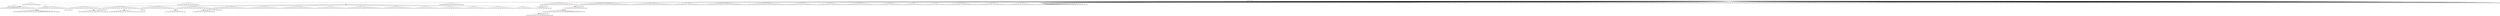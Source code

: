 digraph g {
	"58" -> "59";
	"59" [label="1"];
	"56" -> "57";
	"57" [color=indianred1, style=filled, label="43"];
	"55" -> "56";
	"56" [label="19"];
	"45" -> "46";
	"46" [color=indianred1, style=filled, label="12"];
	"44" -> "45";
	"45" [label="37"];
	"37" -> "38";
	"38" [label="10"];
	"32" -> "33";
	"33" [color=indianred1, style=filled, label="36"];
	"31" -> "32";
	"32" [label="3"];
	"28" -> "29";
	"29" [color=indianred1, style=filled, label="49"];
	"28" -> "30";
	"30" [label="6"];
	"27" -> "28";
	"28" [label="33"];
	"25" -> "26";
	"26" [color=indianred1, style=filled, label="30"];
	"24" -> "25";
	"25" [label="29"];
	"19" -> "20";
	"20" [color=indianred1, style=filled, label="14"];
	"18" -> "19";
	"19" [label="45"];
	"17" -> "18";
	"18" [label="14"];
	"17" -> "21";
	"21" [label="31"];
	"17" -> "22";
	"22" [label="27"];
	"17" -> "23";
	"23" [label="50"];
	"17" -> "24";
	"24" [label="30"];
	"17" -> "27";
	"27" [label="49"];
	"17" -> "31";
	"31" [label="36"];
	"17" -> "34";
	"34" [label="2"];
	"17" -> "35";
	"35" [label="20"];
	"17" -> "36";
	"36" [label="13"];
	"17" -> "37";
	"37" [label="42"];
	"17" -> "39";
	"39" [label="7"];
	"17" -> "40";
	"40" [label="35"];
	"17" -> "41";
	"41" [label="48"];
	"17" -> "42";
	"42" [label="26"];
	"17" -> "43";
	"43" [label="18"];
	"17" -> "44";
	"44" [label="12"];
	"16" -> "17";
	"17" [color=indianred1, style=filled, label="15"];
	"10" -> "11";
	"11" [label="4"];
	"8" -> "9";
	"9" [color=indianred1, style=filled, label="8"];
	"7" -> "8";
	"8" [label="40"];
	"6" -> "7";
	"7" [color=indianred1, style=filled, label="11"];
	"5" -> "6";
	"6" [label="8"];
	"4" -> "5";
	"5" [color=indianred1, style=filled, label="44"];
	"3" -> "4";
	"4" [label="11"];
	"0" -> "1";
	"1" [label="28"];
	"0" -> "2";
	"2" [label="5"];
	"0" -> "3";
	"3" [label="44"];
	"0" -> "10";
	"10" [label="16"];
	"0" -> "12";
	"12" [label="39"];
	"0" -> "13";
	"13" [label="25"];
	"0" -> "14";
	"14" [label="34"];
	"0" -> "15";
	"15" [label="32"];
	"0" -> "16";
	"16" [label="15"];
	"0" -> "47";
	"47" [label="23"];
	"0" -> "48";
	"48" [label="46"];
	"0" -> "49";
	"49" [label="24"];
	"0" -> "50";
	"50" [label="17"];
	"0" -> "51";
	"51" [label="9"];
	"0" -> "52";
	"52" [label="21"];
	"0" -> "53";
	"53" [label="47"];
	"0" -> "54";
	"54" [label="38"];
	"0" -> "55";
	"55" [label="43"];
	"0" -> "58";
	"58" [label="22"];
	"0" -> "60";
	"60" [label="41"];
	"0" [label="germline"];
	"0" -> "cell1";
	"cell1" [shape=box];
	"32" -> "cell2";
	"cell2" [shape=box];
	"37" -> "cell3";
	"cell3" [shape=box];
	"2" -> "cell4";
	"cell4" [shape=box];
	"49" -> "cell5";
	"cell5" [shape=box];
	"0" -> "cell6";
	"cell6" [shape=box];
	"4" -> "cell7";
	"cell7" [shape=box];
	"0" -> "cell8";
	"cell8" [shape=box];
	"51" -> "cell9";
	"cell9" [shape=box];
	"13" -> "cell10";
	"cell10" [shape=box];
	"0" -> "cell11";
	"cell11" [shape=box];
	"54" -> "cell12";
	"cell12" [shape=box];
	"35" -> "cell13";
	"cell13" [shape=box];
	"0" -> "cell14";
	"cell14" [shape=box];
	"0" -> "cell15";
	"cell15" [shape=box];
	"0" -> "cell16";
	"cell16" [shape=box];
	"22" -> "cell17";
	"cell17" [shape=box];
	"0" -> "cell18";
	"cell18" [shape=box];
	"0" -> "cell19";
	"cell19" [shape=box];
	"23" -> "cell20";
	"cell20" [shape=box];
	"0" -> "cell21";
	"cell21" [shape=box];
	"0" -> "cell22";
	"cell22" [shape=box];
	"16" -> "cell23";
	"cell23" [shape=box];
	"51" -> "cell24";
	"cell24" [shape=box];
	"44" -> "cell25";
	"cell25" [shape=box];
	"0" -> "cell26";
	"cell26" [shape=box];
	"0" -> "cell27";
	"cell27" [shape=box];
	"54" -> "cell28";
	"cell28" [shape=box];
	"15" -> "cell29";
	"cell29" [shape=box];
	"0" -> "cell30";
	"cell30" [shape=box];
	"36" -> "cell31";
	"cell31" [shape=box];
	"47" -> "cell32";
	"cell32" [shape=box];
	"37" -> "cell33";
	"cell33" [shape=box];
	"0" -> "cell34";
	"cell34" [shape=box];
	"13" -> "cell35";
	"cell35" [shape=box];
	"0" -> "cell36";
	"cell36" [shape=box];
	"0" -> "cell37";
	"cell37" [shape=box];
	"0" -> "cell38";
	"cell38" [shape=box];
	"0" -> "cell39";
	"cell39" [shape=box];
	"59" -> "cell40";
	"cell40" [shape=box];
	"43" -> "cell41";
	"cell41" [shape=box];
	"0" -> "cell42";
	"cell42" [shape=box];
	"0" -> "cell43";
	"cell43" [shape=box];
	"37" -> "cell44";
	"cell44" [shape=box];
	"0" -> "cell45";
	"cell45" [shape=box];
	"0" -> "cell46";
	"cell46" [shape=box];
	"57" -> "cell47";
	"cell47" [shape=box];
	"27" -> "cell48";
	"cell48" [shape=box];
	"49" -> "cell49";
	"cell49" [shape=box];
	"0" -> "cell50";
	"cell50" [shape=box];
	"0" -> "cell51";
	"cell51" [shape=box];
	"3" -> "cell52";
	"cell52" [shape=box];
	"0" -> "cell53";
	"cell53" [shape=box];
	"0" -> "cell54";
	"cell54" [shape=box];
	"0" -> "cell55";
	"cell55" [shape=box];
	"0" -> "cell56";
	"cell56" [shape=box];
	"22" -> "cell57";
	"cell57" [shape=box];
	"0" -> "cell58";
	"cell58" [shape=box];
	"44" -> "cell59";
	"cell59" [shape=box];
	"27" -> "cell60";
	"cell60" [shape=box];
	"32" -> "cell61";
	"cell61" [shape=box];
	"0" -> "cell62";
	"cell62" [shape=box];
	"0" -> "cell63";
	"cell63" [shape=box];
	"40" -> "cell64";
	"cell64" [shape=box];
	"24" -> "cell65";
	"cell65" [shape=box];
	"0" -> "cell66";
	"cell66" [shape=box];
	"0" -> "cell67";
	"cell67" [shape=box];
	"40" -> "cell68";
	"cell68" [shape=box];
	"0" -> "cell69";
	"cell69" [shape=box];
	"53" -> "cell70";
	"cell70" [shape=box];
	"55" -> "cell71";
	"cell71" [shape=box];
	"40" -> "cell72";
	"cell72" [shape=box];
	"13" -> "cell73";
	"cell73" [shape=box];
	"53" -> "cell74";
	"cell74" [shape=box];
	"9" -> "cell75";
	"cell75" [shape=box];
	"0" -> "cell76";
	"cell76" [shape=box];
	"0" -> "cell77";
	"cell77" [shape=box];
	"20" -> "cell78";
	"cell78" [shape=box];
	"0" -> "cell79";
	"cell79" [shape=box];
	"5" -> "cell80";
	"cell80" [shape=box];
	"0" -> "cell81";
	"cell81" [shape=box];
	"15" -> "cell82";
	"cell82" [shape=box];
	"0" -> "cell83";
	"cell83" [shape=box];
	"22" -> "cell84";
	"cell84" [shape=box];
	"0" -> "cell85";
	"cell85" [shape=box];
	"0" -> "cell86";
	"cell86" [shape=box];
	"48" -> "cell87";
	"cell87" [shape=box];
	"49" -> "cell88";
	"cell88" [shape=box];
	"35" -> "cell89";
	"cell89" [shape=box];
	"0" -> "cell90";
	"cell90" [shape=box];
	"0" -> "cell91";
	"cell91" [shape=box];
	"0" -> "cell92";
	"cell92" [shape=box];
	"0" -> "cell93";
	"cell93" [shape=box];
	"0" -> "cell94";
	"cell94" [shape=box];
	"14" -> "cell95";
	"cell95" [shape=box];
	"0" -> "cell96";
	"cell96" [shape=box];
	"0" -> "cell97";
	"cell97" [shape=box];
	"10" -> "cell98";
	"cell98" [shape=box];
	"49" -> "cell99";
	"cell99" [shape=box];
	"0" -> "cell100";
	"cell100" [shape=box];
	"13" -> "cell101";
	"cell101" [shape=box];
	"0" -> "cell102";
	"cell102" [shape=box];
	"5" -> "cell103";
	"cell103" [shape=box];
	"0" -> "cell104";
	"cell104" [shape=box];
	"24" -> "cell105";
	"cell105" [shape=box];
	"22" -> "cell106";
	"cell106" [shape=box];
	"41" -> "cell107";
	"cell107" [shape=box];
	"14" -> "cell108";
	"cell108" [shape=box];
	"0" -> "cell109";
	"cell109" [shape=box];
	"0" -> "cell110";
	"cell110" [shape=box];
	"0" -> "cell111";
	"cell111" [shape=box];
	"0" -> "cell112";
	"cell112" [shape=box];
	"0" -> "cell113";
	"cell113" [shape=box];
	"29" -> "cell114";
	"cell114" [shape=box];
	"27" -> "cell115";
	"cell115" [shape=box];
	"15" -> "cell116";
	"cell116" [shape=box];
	"38" -> "cell117";
	"cell117" [shape=box];
	"27" -> "cell118";
	"cell118" [shape=box];
	"9" -> "cell119";
	"cell119" [shape=box];
	"0" -> "cell120";
	"cell120" [shape=box];
	"48" -> "cell121";
	"cell121" [shape=box];
	"0" -> "cell122";
	"cell122" [shape=box];
	"57" -> "cell123";
	"cell123" [shape=box];
	"0" -> "cell124";
	"cell124" [shape=box];
	"0" -> "cell125";
	"cell125" [shape=box];
	"0" -> "cell126";
	"cell126" [shape=box];
	"0" -> "cell127";
	"cell127" [shape=box];
	"42" -> "cell128";
	"cell128" [shape=box];
	"0" -> "cell129";
	"cell129" [shape=box];
	"23" -> "cell130";
	"cell130" [shape=box];
	"35" -> "cell131";
	"cell131" [shape=box];
	"0" -> "cell132";
	"cell132" [shape=box];
	"0" -> "cell133";
	"cell133" [shape=box];
	"0" -> "cell134";
	"cell134" [shape=box];
	"0" -> "cell135";
	"cell135" [shape=box];
	"12" -> "cell136";
	"cell136" [shape=box];
	"12" -> "cell137";
	"cell137" [shape=box];
	"0" -> "cell138";
	"cell138" [shape=box];
	"47" -> "cell139";
	"cell139" [shape=box];
	"0" -> "cell140";
	"cell140" [shape=box];
	"34" -> "cell141";
	"cell141" [shape=box];
	"0" -> "cell142";
	"cell142" [shape=box];
	"39" -> "cell143";
	"cell143" [shape=box];
	"55" -> "cell144";
	"cell144" [shape=box];
	"24" -> "cell145";
	"cell145" [shape=box];
	"3" -> "cell146";
	"cell146" [shape=box];
	"0" -> "cell147";
	"cell147" [shape=box];
	"51" -> "cell148";
	"cell148" [shape=box];
	"1" -> "cell149";
	"cell149" [shape=box];
	"0" -> "cell150";
	"cell150" [shape=box];
	"54" -> "cell151";
	"cell151" [shape=box];
	"50" -> "cell152";
	"cell152" [shape=box];
	"44" -> "cell153";
	"cell153" [shape=box];
	"54" -> "cell154";
	"cell154" [shape=box];
	"0" -> "cell155";
	"cell155" [shape=box];
	"0" -> "cell156";
	"cell156" [shape=box];
	"0" -> "cell157";
	"cell157" [shape=box];
	"10" -> "cell158";
	"cell158" [shape=box];
	"0" -> "cell159";
	"cell159" [shape=box];
	"0" -> "cell160";
	"cell160" [shape=box];
	"0" -> "cell161";
	"cell161" [shape=box];
	"0" -> "cell162";
	"cell162" [shape=box];
	"44" -> "cell163";
	"cell163" [shape=box];
	"0" -> "cell164";
	"cell164" [shape=box];
	"21" -> "cell165";
	"cell165" [shape=box];
	"0" -> "cell166";
	"cell166" [shape=box];
	"53" -> "cell167";
	"cell167" [shape=box];
	"16" -> "cell168";
	"cell168" [shape=box];
	"0" -> "cell169";
	"cell169" [shape=box];
	"0" -> "cell170";
	"cell170" [shape=box];
	"0" -> "cell171";
	"cell171" [shape=box];
	"9" -> "cell172";
	"cell172" [shape=box];
	"31" -> "cell173";
	"cell173" [shape=box];
	"12" -> "cell174";
	"cell174" [shape=box];
	"0" -> "cell175";
	"cell175" [shape=box];
	"0" -> "cell176";
	"cell176" [shape=box];
	"23" -> "cell177";
	"cell177" [shape=box];
	"0" -> "cell178";
	"cell178" [shape=box];
	"46" -> "cell179";
	"cell179" [shape=box];
	"19" -> "cell180";
	"cell180" [shape=box];
	"0" -> "cell181";
	"cell181" [shape=box];
	"0" -> "cell182";
	"cell182" [shape=box];
	"1" -> "cell183";
	"cell183" [shape=box];
	"48" -> "cell184";
	"cell184" [shape=box];
	"0" -> "cell185";
	"cell185" [shape=box];
	"2" -> "cell186";
	"cell186" [shape=box];
	"0" -> "cell187";
	"cell187" [shape=box];
	"47" -> "cell188";
	"cell188" [shape=box];
	"34" -> "cell189";
	"cell189" [shape=box];
	"0" -> "cell190";
	"cell190" [shape=box];
	"0" -> "cell191";
	"cell191" [shape=box];
	"0" -> "cell192";
	"cell192" [shape=box];
	"0" -> "cell193";
	"cell193" [shape=box];
	"0" -> "cell194";
	"cell194" [shape=box];
	"0" -> "cell195";
	"cell195" [shape=box];
	"0" -> "cell196";
	"cell196" [shape=box];
	"0" -> "cell197";
	"cell197" [shape=box];
	"52" -> "cell198";
	"cell198" [shape=box];
	"51" -> "cell199";
	"cell199" [shape=box];
	"22" -> "cell200";
	"cell200" [shape=box];
	"18" -> "cell201";
	"cell201" [shape=box];
	"0" -> "cell202";
	"cell202" [shape=box];
	"0" -> "cell203";
	"cell203" [shape=box];
	"0" -> "cell204";
	"cell204" [shape=box];
	"0" -> "cell205";
	"cell205" [shape=box];
	"0" -> "cell206";
	"cell206" [shape=box];
	"27" -> "cell207";
	"cell207" [shape=box];
	"31" -> "cell208";
	"cell208" [shape=box];
	"0" -> "cell209";
	"cell209" [shape=box];
	"0" -> "cell210";
	"cell210" [shape=box];
	"40" -> "cell211";
	"cell211" [shape=box];
	"0" -> "cell212";
	"cell212" [shape=box];
	"39" -> "cell213";
	"cell213" [shape=box];
	"1" -> "cell214";
	"cell214" [shape=box];
	"0" -> "cell215";
	"cell215" [shape=box];
	"51" -> "cell216";
	"cell216" [shape=box];
	"0" -> "cell217";
	"cell217" [shape=box];
	"46" -> "cell218";
	"cell218" [shape=box];
	"24" -> "cell219";
	"cell219" [shape=box];
	"12" -> "cell220";
	"cell220" [shape=box];
	"0" -> "cell221";
	"cell221" [shape=box];
	"40" -> "cell222";
	"cell222" [shape=box];
	"0" -> "cell223";
	"cell223" [shape=box];
	"7" -> "cell224";
	"cell224" [shape=box];
	"0" -> "cell225";
	"cell225" [shape=box];
	"0" -> "cell226";
	"cell226" [shape=box];
	"56" -> "cell227";
	"cell227" [shape=box];
	"1" -> "cell228";
	"cell228" [shape=box];
	"13" -> "cell229";
	"cell229" [shape=box];
	"0" -> "cell230";
	"cell230" [shape=box];
	"51" -> "cell231";
	"cell231" [shape=box];
	"0" -> "cell232";
	"cell232" [shape=box];
	"55" -> "cell233";
	"cell233" [shape=box];
	"0" -> "cell234";
	"cell234" [shape=box];
	"0" -> "cell235";
	"cell235" [shape=box];
	"42" -> "cell236";
	"cell236" [shape=box];
	"5" -> "cell237";
	"cell237" [shape=box];
	"0" -> "cell238";
	"cell238" [shape=box];
	"0" -> "cell239";
	"cell239" [shape=box];
	"0" -> "cell240";
	"cell240" [shape=box];
	"0" -> "cell241";
	"cell241" [shape=box];
	"26" -> "cell242";
	"cell242" [shape=box];
	"20" -> "cell243";
	"cell243" [shape=box];
	"30" -> "cell244";
	"cell244" [shape=box];
	"35" -> "cell245";
	"cell245" [shape=box];
	"21" -> "cell246";
	"cell246" [shape=box];
	"0" -> "cell247";
	"cell247" [shape=box];
	"0" -> "cell248";
	"cell248" [shape=box];
	"60" -> "cell249";
	"cell249" [shape=box];
	"39" -> "cell250";
	"cell250" [shape=box];
	"0" -> "cell251";
	"cell251" [shape=box];
	"43" -> "cell252";
	"cell252" [shape=box];
	"0" -> "cell253";
	"cell253" [shape=box];
	"43" -> "cell254";
	"cell254" [shape=box];
	"0" -> "cell255";
	"cell255" [shape=box];
	"0" -> "cell256";
	"cell256" [shape=box];
	"5" -> "cell257";
	"cell257" [shape=box];
	"31" -> "cell258";
	"cell258" [shape=box];
	"0" -> "cell259";
	"cell259" [shape=box];
	"16" -> "cell260";
	"cell260" [shape=box];
	"0" -> "cell261";
	"cell261" [shape=box];
	"0" -> "cell262";
	"cell262" [shape=box];
	"0" -> "cell263";
	"cell263" [shape=box];
	"0" -> "cell264";
	"cell264" [shape=box];
	"0" -> "cell265";
	"cell265" [shape=box];
	"42" -> "cell266";
	"cell266" [shape=box];
	"9" -> "cell267";
	"cell267" [shape=box];
	"0" -> "cell268";
	"cell268" [shape=box];
	"0" -> "cell269";
	"cell269" [shape=box];
	"14" -> "cell270";
	"cell270" [shape=box];
	"0" -> "cell271";
	"cell271" [shape=box];
	"0" -> "cell272";
	"cell272" [shape=box];
	"0" -> "cell273";
	"cell273" [shape=box];
	"0" -> "cell274";
	"cell274" [shape=box];
	"42" -> "cell275";
	"cell275" [shape=box];
	"0" -> "cell276";
	"cell276" [shape=box];
	"0" -> "cell277";
	"cell277" [shape=box];
	"0" -> "cell278";
	"cell278" [shape=box];
	"0" -> "cell279";
	"cell279" [shape=box];
	"0" -> "cell280";
	"cell280" [shape=box];
	"46" -> "cell281";
	"cell281" [shape=box];
	"0" -> "cell282";
	"cell282" [shape=box];
	"0" -> "cell283";
	"cell283" [shape=box];
	"29" -> "cell284";
	"cell284" [shape=box];
	"0" -> "cell285";
	"cell285" [shape=box];
	"42" -> "cell286";
	"cell286" [shape=box];
	"27" -> "cell287";
	"cell287" [shape=box];
	"18" -> "cell288";
	"cell288" [shape=box];
	"15" -> "cell289";
	"cell289" [shape=box];
	"0" -> "cell290";
	"cell290" [shape=box];
	"0" -> "cell291";
	"cell291" [shape=box];
	"33" -> "cell292";
	"cell292" [shape=box];
	"16" -> "cell293";
	"cell293" [shape=box];
	"0" -> "cell294";
	"cell294" [shape=box];
	"0" -> "cell295";
	"cell295" [shape=box];
	"0" -> "cell296";
	"cell296" [shape=box];
	"24" -> "cell297";
	"cell297" [shape=box];
	"37" -> "cell298";
	"cell298" [shape=box];
	"0" -> "cell299";
	"cell299" [shape=box];
	"0" -> "cell300";
	"cell300" [shape=box];
	"52" -> "cell301";
	"cell301" [shape=box];
	"0" -> "cell302";
	"cell302" [shape=box];
	"0" -> "cell303";
	"cell303" [shape=box];
	"54" -> "cell304";
	"cell304" [shape=box];
	"44" -> "cell305";
	"cell305" [shape=box];
	"15" -> "cell306";
	"cell306" [shape=box];
	"0" -> "cell307";
	"cell307" [shape=box];
	"0" -> "cell308";
	"cell308" [shape=box];
	"22" -> "cell309";
	"cell309" [shape=box];
	"0" -> "cell310";
	"cell310" [shape=box];
	"0" -> "cell311";
	"cell311" [shape=box];
	"57" -> "cell312";
	"cell312" [shape=box];
	"16" -> "cell313";
	"cell313" [shape=box];
	"48" -> "cell314";
	"cell314" [shape=box];
	"2" -> "cell315";
	"cell315" [shape=box];
	"0" -> "cell316";
	"cell316" [shape=box];
	"0" -> "cell317";
	"cell317" [shape=box];
	"19" -> "cell318";
	"cell318" [shape=box];
	"2" -> "cell319";
	"cell319" [shape=box];
	"0" -> "cell320";
	"cell320" [shape=box];
	"12" -> "cell321";
	"cell321" [shape=box];
	"0" -> "cell322";
	"cell322" [shape=box];
	"0" -> "cell323";
	"cell323" [shape=box];
	"0" -> "cell324";
	"cell324" [shape=box];
	"36" -> "cell325";
	"cell325" [shape=box];
	"0" -> "cell326";
	"cell326" [shape=box];
	"9" -> "cell327";
	"cell327" [shape=box];
	"0" -> "cell328";
	"cell328" [shape=box];
	"16" -> "cell329";
	"cell329" [shape=box];
	"29" -> "cell330";
	"cell330" [shape=box];
	"7" -> "cell331";
	"cell331" [shape=box];
	"23" -> "cell332";
	"cell332" [shape=box];
	"0" -> "cell333";
	"cell333" [shape=box];
	"23" -> "cell334";
	"cell334" [shape=box];
	"0" -> "cell335";
	"cell335" [shape=box];
	"36" -> "cell336";
	"cell336" [shape=box];
	"0" -> "cell337";
	"cell337" [shape=box];
	"0" -> "cell338";
	"cell338" [shape=box];
	"0" -> "cell339";
	"cell339" [shape=box];
	"0" -> "cell340";
	"cell340" [shape=box];
	"0" -> "cell341";
	"cell341" [shape=box];
	"0" -> "cell342";
	"cell342" [shape=box];
	"0" -> "cell343";
	"cell343" [shape=box];
	"0" -> "cell344";
	"cell344" [shape=box];
	"0" -> "cell345";
	"cell345" [shape=box];
	"0" -> "cell346";
	"cell346" [shape=box];
	"35" -> "cell347";
	"cell347" [shape=box];
	"0" -> "cell348";
	"cell348" [shape=box];
	"37" -> "cell349";
	"cell349" [shape=box];
	"0" -> "cell350";
	"cell350" [shape=box];
	"41" -> "cell351";
	"cell351" [shape=box];
	"7" -> "cell352";
	"cell352" [shape=box];
	"20" -> "cell353";
	"cell353" [shape=box];
	"0" -> "cell354";
	"cell354" [shape=box];
	"0" -> "cell355";
	"cell355" [shape=box];
	"0" -> "cell356";
	"cell356" [shape=box];
	"13" -> "cell357";
	"cell357" [shape=box];
	"0" -> "cell358";
	"cell358" [shape=box];
	"34" -> "cell359";
	"cell359" [shape=box];
	"0" -> "cell360";
	"cell360" [shape=box];
	"0" -> "cell361";
	"cell361" [shape=box];
	"0" -> "cell362";
	"cell362" [shape=box];
	"0" -> "cell363";
	"cell363" [shape=box];
	"0" -> "cell364";
	"cell364" [shape=box];
	"46" -> "cell365";
	"cell365" [shape=box];
	"52" -> "cell366";
	"cell366" [shape=box];
	"0" -> "cell367";
	"cell367" [shape=box];
	"0" -> "cell368";
	"cell368" [shape=box];
	"0" -> "cell369";
	"cell369" [shape=box];
	"20" -> "cell370";
	"cell370" [shape=box];
	"24" -> "cell371";
	"cell371" [shape=box];
	"46" -> "cell372";
	"cell372" [shape=box];
	"52" -> "cell373";
	"cell373" [shape=box];
	"0" -> "cell374";
	"cell374" [shape=box];
	"19" -> "cell375";
	"cell375" [shape=box];
	"38" -> "cell376";
	"cell376" [shape=box];
	"0" -> "cell377";
	"cell377" [shape=box];
	"0" -> "cell378";
	"cell378" [shape=box];
	"0" -> "cell379";
	"cell379" [shape=box];
	"0" -> "cell380";
	"cell380" [shape=box];
	"0" -> "cell381";
	"cell381" [shape=box];
	"0" -> "cell382";
	"cell382" [shape=box];
	"0" -> "cell383";
	"cell383" [shape=box];
	"0" -> "cell384";
	"cell384" [shape=box];
	"0" -> "cell385";
	"cell385" [shape=box];
	"32" -> "cell386";
	"cell386" [shape=box];
	"0" -> "cell387";
	"cell387" [shape=box];
	"55" -> "cell388";
	"cell388" [shape=box];
	"0" -> "cell389";
	"cell389" [shape=box];
	"52" -> "cell390";
	"cell390" [shape=box];
	"0" -> "cell391";
	"cell391" [shape=box];
	"0" -> "cell392";
	"cell392" [shape=box];
	"0" -> "cell393";
	"cell393" [shape=box];
	"0" -> "cell394";
	"cell394" [shape=box];
	"0" -> "cell395";
	"cell395" [shape=box];
	"0" -> "cell396";
	"cell396" [shape=box];
	"0" -> "cell397";
	"cell397" [shape=box];
	"12" -> "cell398";
	"cell398" [shape=box];
	"0" -> "cell399";
	"cell399" [shape=box];
	"0" -> "cell400";
	"cell400" [shape=box];
	"44" -> "cell401";
	"cell401" [shape=box];
	"36" -> "cell402";
	"cell402" [shape=box];
	"7" -> "cell403";
	"cell403" [shape=box];
	"22" -> "cell404";
	"cell404" [shape=box];
	"0" -> "cell405";
	"cell405" [shape=box];
	"10" -> "cell406";
	"cell406" [shape=box];
	"0" -> "cell407";
	"cell407" [shape=box];
	"0" -> "cell408";
	"cell408" [shape=box];
	"0" -> "cell409";
	"cell409" [shape=box];
	"0" -> "cell410";
	"cell410" [shape=box];
	"20" -> "cell411";
	"cell411" [shape=box];
	"55" -> "cell412";
	"cell412" [shape=box];
	"0" -> "cell413";
	"cell413" [shape=box];
	"54" -> "cell414";
	"cell414" [shape=box];
	"0" -> "cell415";
	"cell415" [shape=box];
	"12" -> "cell416";
	"cell416" [shape=box];
	"0" -> "cell417";
	"cell417" [shape=box];
	"21" -> "cell418";
	"cell418" [shape=box];
	"43" -> "cell419";
	"cell419" [shape=box];
	"0" -> "cell420";
	"cell420" [shape=box];
	"0" -> "cell421";
	"cell421" [shape=box];
	"0" -> "cell422";
	"cell422" [shape=box];
	"11" -> "cell423";
	"cell423" [shape=box];
	"0" -> "cell424";
	"cell424" [shape=box];
	"0" -> "cell425";
	"cell425" [shape=box];
	"0" -> "cell426";
	"cell426" [shape=box];
	"0" -> "cell427";
	"cell427" [shape=box];
	"0" -> "cell428";
	"cell428" [shape=box];
	"0" -> "cell429";
	"cell429" [shape=box];
	"53" -> "cell430";
	"cell430" [shape=box];
	"0" -> "cell431";
	"cell431" [shape=box];
	"0" -> "cell432";
	"cell432" [shape=box];
	"46" -> "cell433";
	"cell433" [shape=box];
	"53" -> "cell434";
	"cell434" [shape=box];
	"0" -> "cell435";
	"cell435" [shape=box];
	"14" -> "cell436";
	"cell436" [shape=box];
	"26" -> "cell437";
	"cell437" [shape=box];
	"3" -> "cell438";
	"cell438" [shape=box];
	"0" -> "cell439";
	"cell439" [shape=box];
	"0" -> "cell440";
	"cell440" [shape=box];
	"1" -> "cell441";
	"cell441" [shape=box];
	"0" -> "cell442";
	"cell442" [shape=box];
	"0" -> "cell443";
	"cell443" [shape=box];
	"5" -> "cell444";
	"cell444" [shape=box];
	"36" -> "cell445";
	"cell445" [shape=box];
	"0" -> "cell446";
	"cell446" [shape=box];
	"31" -> "cell447";
	"cell447" [shape=box];
	"0" -> "cell448";
	"cell448" [shape=box];
	"60" -> "cell449";
	"cell449" [shape=box];
	"27" -> "cell450";
	"cell450" [shape=box];
	"1" -> "cell451";
	"cell451" [shape=box];
	"48" -> "cell452";
	"cell452" [shape=box];
	"47" -> "cell453";
	"cell453" [shape=box];
	"1" -> "cell454";
	"cell454" [shape=box];
	"0" -> "cell455";
	"cell455" [shape=box];
	"58" -> "cell456";
	"cell456" [shape=box];
	"31" -> "cell457";
	"cell457" [shape=box];
	"57" -> "cell458";
	"cell458" [shape=box];
	"0" -> "cell459";
	"cell459" [shape=box];
	"46" -> "cell460";
	"cell460" [shape=box];
	"33" -> "cell461";
	"cell461" [shape=box];
	"0" -> "cell462";
	"cell462" [shape=box];
	"0" -> "cell463";
	"cell463" [shape=box];
	"0" -> "cell464";
	"cell464" [shape=box];
	"0" -> "cell465";
	"cell465" [shape=box];
	"0" -> "cell466";
	"cell466" [shape=box];
	"19" -> "cell467";
	"cell467" [shape=box];
	"27" -> "cell468";
	"cell468" [shape=box];
	"0" -> "cell469";
	"cell469" [shape=box];
	"60" -> "cell470";
	"cell470" [shape=box];
	"0" -> "cell471";
	"cell471" [shape=box];
	"0" -> "cell472";
	"cell472" [shape=box];
	"54" -> "cell473";
	"cell473" [shape=box];
	"0" -> "cell474";
	"cell474" [shape=box];
	"21" -> "cell475";
	"cell475" [shape=box];
	"44" -> "cell476";
	"cell476" [shape=box];
	"0" -> "cell477";
	"cell477" [shape=box];
	"10" -> "cell478";
	"cell478" [shape=box];
	"50" -> "cell479";
	"cell479" [shape=box];
	"10" -> "cell480";
	"cell480" [shape=box];
	"0" -> "cell481";
	"cell481" [shape=box];
	"47" -> "cell482";
	"cell482" [shape=box];
	"0" -> "cell483";
	"cell483" [shape=box];
	"35" -> "cell484";
	"cell484" [shape=box];
	"19" -> "cell485";
	"cell485" [shape=box];
	"0" -> "cell486";
	"cell486" [shape=box];
	"46" -> "cell487";
	"cell487" [shape=box];
	"7" -> "cell488";
	"cell488" [shape=box];
	"0" -> "cell489";
	"cell489" [shape=box];
	"58" -> "cell490";
	"cell490" [shape=box];
	"22" -> "cell491";
	"cell491" [shape=box];
	"51" -> "cell492";
	"cell492" [shape=box];
	"31" -> "cell493";
	"cell493" [shape=box];
	"31" -> "cell494";
	"cell494" [shape=box];
	"54" -> "cell495";
	"cell495" [shape=box];
	"0" -> "cell496";
	"cell496" [shape=box];
	"0" -> "cell497";
	"cell497" [shape=box];
	"38" -> "cell498";
	"cell498" [shape=box];
	"7" -> "cell499";
	"cell499" [shape=box];
	"0" -> "cell500";
	"cell500" [shape=box];
	"0" -> "cell501";
	"cell501" [shape=box];
	"29" -> "cell502";
	"cell502" [shape=box];
	"0" -> "cell503";
	"cell503" [shape=box];
	"54" -> "cell504";
	"cell504" [shape=box];
	"0" -> "cell505";
	"cell505" [shape=box];
	"0" -> "cell506";
	"cell506" [shape=box];
	"51" -> "cell507";
	"cell507" [shape=box];
	"0" -> "cell508";
	"cell508" [shape=box];
	"0" -> "cell509";
	"cell509" [shape=box];
	"41" -> "cell510";
	"cell510" [shape=box];
	"0" -> "cell511";
	"cell511" [shape=box];
	"0" -> "cell512";
	"cell512" [shape=box];
	"0" -> "cell513";
	"cell513" [shape=box];
	"22" -> "cell514";
	"cell514" [shape=box];
	"0" -> "cell515";
	"cell515" [shape=box];
	"5" -> "cell516";
	"cell516" [shape=box];
	"0" -> "cell517";
	"cell517" [shape=box];
	"0" -> "cell518";
	"cell518" [shape=box];
	"0" -> "cell519";
	"cell519" [shape=box];
	"0" -> "cell520";
	"cell520" [shape=box];
	"0" -> "cell521";
	"cell521" [shape=box];
	"48" -> "cell522";
	"cell522" [shape=box];
	"7" -> "cell523";
	"cell523" [shape=box];
	"3" -> "cell524";
	"cell524" [shape=box];
	"34" -> "cell525";
	"cell525" [shape=box];
	"0" -> "cell526";
	"cell526" [shape=box];
	"35" -> "cell527";
	"cell527" [shape=box];
	"0" -> "cell528";
	"cell528" [shape=box];
	"10" -> "cell529";
	"cell529" [shape=box];
	"18" -> "cell530";
	"cell530" [shape=box];
	"0" -> "cell531";
	"cell531" [shape=box];
	"22" -> "cell532";
	"cell532" [shape=box];
	"0" -> "cell533";
	"cell533" [shape=box];
	"58" -> "cell534";
	"cell534" [shape=box];
	"2" -> "cell535";
	"cell535" [shape=box];
	"0" -> "cell536";
	"cell536" [shape=box];
	"40" -> "cell537";
	"cell537" [shape=box];
	"0" -> "cell538";
	"cell538" [shape=box];
	"0" -> "cell539";
	"cell539" [shape=box];
	"0" -> "cell540";
	"cell540" [shape=box];
	"0" -> "cell541";
	"cell541" [shape=box];
	"14" -> "cell542";
	"cell542" [shape=box];
	"0" -> "cell543";
	"cell543" [shape=box];
	"0" -> "cell544";
	"cell544" [shape=box];
	"0" -> "cell545";
	"cell545" [shape=box];
	"37" -> "cell546";
	"cell546" [shape=box];
	"0" -> "cell547";
	"cell547" [shape=box];
	"0" -> "cell548";
	"cell548" [shape=box];
	"0" -> "cell549";
	"cell549" [shape=box];
	"0" -> "cell550";
	"cell550" [shape=box];
	"0" -> "cell551";
	"cell551" [shape=box];
	"0" -> "cell552";
	"cell552" [shape=box];
	"57" -> "cell553";
	"cell553" [shape=box];
	"15" -> "cell554";
	"cell554" [shape=box];
	"12" -> "cell555";
	"cell555" [shape=box];
	"0" -> "cell556";
	"cell556" [shape=box];
	"0" -> "cell557";
	"cell557" [shape=box];
	"0" -> "cell558";
	"cell558" [shape=box];
	"0" -> "cell559";
	"cell559" [shape=box];
	"0" -> "cell560";
	"cell560" [shape=box];
	"0" -> "cell561";
	"cell561" [shape=box];
	"7" -> "cell562";
	"cell562" [shape=box];
	"0" -> "cell563";
	"cell563" [shape=box];
	"5" -> "cell564";
	"cell564" [shape=box];
	"7" -> "cell565";
	"cell565" [shape=box];
	"13" -> "cell566";
	"cell566" [shape=box];
	"26" -> "cell567";
	"cell567" [shape=box];
	"0" -> "cell568";
	"cell568" [shape=box];
	"0" -> "cell569";
	"cell569" [shape=box];
	"0" -> "cell570";
	"cell570" [shape=box];
	"0" -> "cell571";
	"cell571" [shape=box];
	"0" -> "cell572";
	"cell572" [shape=box];
	"8" -> "cell573";
	"cell573" [shape=box];
	"24" -> "cell574";
	"cell574" [shape=box];
	"46" -> "cell575";
	"cell575" [shape=box];
	"0" -> "cell576";
	"cell576" [shape=box];
	"13" -> "cell577";
	"cell577" [shape=box];
	"14" -> "cell578";
	"cell578" [shape=box];
	"15" -> "cell579";
	"cell579" [shape=box];
	"0" -> "cell580";
	"cell580" [shape=box];
	"57" -> "cell581";
	"cell581" [shape=box];
	"19" -> "cell582";
	"cell582" [shape=box];
	"21" -> "cell583";
	"cell583" [shape=box];
	"0" -> "cell584";
	"cell584" [shape=box];
	"7" -> "cell585";
	"cell585" [shape=box];
	"0" -> "cell586";
	"cell586" [shape=box];
	"0" -> "cell587";
	"cell587" [shape=box];
	"0" -> "cell588";
	"cell588" [shape=box];
	"0" -> "cell589";
	"cell589" [shape=box];
	"0" -> "cell590";
	"cell590" [shape=box];
	"39" -> "cell591";
	"cell591" [shape=box];
	"0" -> "cell592";
	"cell592" [shape=box];
	"13" -> "cell593";
	"cell593" [shape=box];
	"57" -> "cell594";
	"cell594" [shape=box];
	"0" -> "cell595";
	"cell595" [shape=box];
	"0" -> "cell596";
	"cell596" [shape=box];
	"7" -> "cell597";
	"cell597" [shape=box];
	"0" -> "cell598";
	"cell598" [shape=box];
	"0" -> "cell599";
	"cell599" [shape=box];
	"0" -> "cell600";
	"cell600" [shape=box];
	"46" -> "cell601";
	"cell601" [shape=box];
	"0" -> "cell602";
	"cell602" [shape=box];
	"46" -> "cell603";
	"cell603" [shape=box];
	"0" -> "cell604";
	"cell604" [shape=box];
	"0" -> "cell605";
	"cell605" [shape=box];
	"0" -> "cell606";
	"cell606" [shape=box];
	"0" -> "cell607";
	"cell607" [shape=box];
	"0" -> "cell608";
	"cell608" [shape=box];
	"60" -> "cell609";
	"cell609" [shape=box];
	"22" -> "cell610";
	"cell610" [shape=box];
	"59" -> "cell611";
	"cell611" [shape=box];
	"22" -> "cell612";
	"cell612" [shape=box];
	"60" -> "cell613";
	"cell613" [shape=box];
	"14" -> "cell614";
	"cell614" [shape=box];
	"16" -> "cell615";
	"cell615" [shape=box];
	"28" -> "cell616";
	"cell616" [shape=box];
	"2" -> "cell617";
	"cell617" [shape=box];
	"0" -> "cell618";
	"cell618" [shape=box];
	"42" -> "cell619";
	"cell619" [shape=box];
	"0" -> "cell620";
	"cell620" [shape=box];
	"26" -> "cell621";
	"cell621" [shape=box];
	"0" -> "cell622";
	"cell622" [shape=box];
	"0" -> "cell623";
	"cell623" [shape=box];
	"34" -> "cell624";
	"cell624" [shape=box];
	"45" -> "cell625";
	"cell625" [shape=box];
	"0" -> "cell626";
	"cell626" [shape=box];
	"0" -> "cell627";
	"cell627" [shape=box];
	"11" -> "cell628";
	"cell628" [shape=box];
	"12" -> "cell629";
	"cell629" [shape=box];
	"0" -> "cell630";
	"cell630" [shape=box];
	"0" -> "cell631";
	"cell631" [shape=box];
	"0" -> "cell632";
	"cell632" [shape=box];
	"0" -> "cell633";
	"cell633" [shape=box];
	"0" -> "cell634";
	"cell634" [shape=box];
	"18" -> "cell635";
	"cell635" [shape=box];
	"3" -> "cell636";
	"cell636" [shape=box];
	"0" -> "cell637";
	"cell637" [shape=box];
	"28" -> "cell638";
	"cell638" [shape=box];
	"7" -> "cell639";
	"cell639" [shape=box];
	"35" -> "cell640";
	"cell640" [shape=box];
	"0" -> "cell641";
	"cell641" [shape=box];
	"34" -> "cell642";
	"cell642" [shape=box];
	"0" -> "cell643";
	"cell643" [shape=box];
	"1" -> "cell644";
	"cell644" [shape=box];
	"0" -> "cell645";
	"cell645" [shape=box];
	"0" -> "cell646";
	"cell646" [shape=box];
	"0" -> "cell647";
	"cell647" [shape=box];
	"0" -> "cell648";
	"cell648" [shape=box];
	"0" -> "cell649";
	"cell649" [shape=box];
	"24" -> "cell650";
	"cell650" [shape=box];
	"0" -> "cell651";
	"cell651" [shape=box];
	"3" -> "cell652";
	"cell652" [shape=box];
	"33" -> "cell653";
	"cell653" [shape=box];
	"0" -> "cell654";
	"cell654" [shape=box];
	"49" -> "cell655";
	"cell655" [shape=box];
	"3" -> "cell656";
	"cell656" [shape=box];
	"46" -> "cell657";
	"cell657" [shape=box];
	"0" -> "cell658";
	"cell658" [shape=box];
	"0" -> "cell659";
	"cell659" [shape=box];
	"27" -> "cell660";
	"cell660" [shape=box];
	"9" -> "cell661";
	"cell661" [shape=box];
	"42" -> "cell662";
	"cell662" [shape=box];
	"0" -> "cell663";
	"cell663" [shape=box];
	"18" -> "cell664";
	"cell664" [shape=box];
	"4" -> "cell665";
	"cell665" [shape=box];
	"0" -> "cell666";
	"cell666" [shape=box];
	"34" -> "cell667";
	"cell667" [shape=box];
	"44" -> "cell668";
	"cell668" [shape=box];
	"15" -> "cell669";
	"cell669" [shape=box];
	"3" -> "cell670";
	"cell670" [shape=box];
	"16" -> "cell671";
	"cell671" [shape=box];
	"12" -> "cell672";
	"cell672" [shape=box];
	"0" -> "cell673";
	"cell673" [shape=box];
	"33" -> "cell674";
	"cell674" [shape=box];
	"15" -> "cell675";
	"cell675" [shape=box];
	"40" -> "cell676";
	"cell676" [shape=box];
	"48" -> "cell677";
	"cell677" [shape=box];
	"0" -> "cell678";
	"cell678" [shape=box];
	"0" -> "cell679";
	"cell679" [shape=box];
	"58" -> "cell680";
	"cell680" [shape=box];
	"37" -> "cell681";
	"cell681" [shape=box];
	"46" -> "cell682";
	"cell682" [shape=box];
	"13" -> "cell683";
	"cell683" [shape=box];
	"0" -> "cell684";
	"cell684" [shape=box];
	"49" -> "cell685";
	"cell685" [shape=box];
	"18" -> "cell686";
	"cell686" [shape=box];
	"0" -> "cell687";
	"cell687" [shape=box];
	"0" -> "cell688";
	"cell688" [shape=box];
	"47" -> "cell689";
	"cell689" [shape=box];
	"15" -> "cell690";
	"cell690" [shape=box];
	"46" -> "cell691";
	"cell691" [shape=box];
	"60" -> "cell692";
	"cell692" [shape=box];
	"40" -> "cell693";
	"cell693" [shape=box];
	"43" -> "cell694";
	"cell694" [shape=box];
	"0" -> "cell695";
	"cell695" [shape=box];
	"18" -> "cell696";
	"cell696" [shape=box];
	"55" -> "cell697";
	"cell697" [shape=box];
	"0" -> "cell698";
	"cell698" [shape=box];
	"0" -> "cell699";
	"cell699" [shape=box];
	"30" -> "cell700";
	"cell700" [shape=box];
	"0" -> "cell701";
	"cell701" [shape=box];
	"0" -> "cell702";
	"cell702" [shape=box];
	"0" -> "cell703";
	"cell703" [shape=box];
	"0" -> "cell704";
	"cell704" [shape=box];
	"0" -> "cell705";
	"cell705" [shape=box];
	"0" -> "cell706";
	"cell706" [shape=box];
	"0" -> "cell707";
	"cell707" [shape=box];
	"53" -> "cell708";
	"cell708" [shape=box];
	"0" -> "cell709";
	"cell709" [shape=box];
	"49" -> "cell710";
	"cell710" [shape=box];
	"0" -> "cell711";
	"cell711" [shape=box];
	"0" -> "cell712";
	"cell712" [shape=box];
	"0" -> "cell713";
	"cell713" [shape=box];
	"12" -> "cell714";
	"cell714" [shape=box];
	"0" -> "cell715";
	"cell715" [shape=box];
	"10" -> "cell716";
	"cell716" [shape=box];
	"0" -> "cell717";
	"cell717" [shape=box];
	"0" -> "cell718";
	"cell718" [shape=box];
	"0" -> "cell719";
	"cell719" [shape=box];
	"0" -> "cell720";
	"cell720" [shape=box];
	"0" -> "cell721";
	"cell721" [shape=box];
	"41" -> "cell722";
	"cell722" [shape=box];
	"52" -> "cell723";
	"cell723" [shape=box];
	"33" -> "cell724";
	"cell724" [shape=box];
	"60" -> "cell725";
	"cell725" [shape=box];
	"32" -> "cell726";
	"cell726" [shape=box];
	"18" -> "cell727";
	"cell727" [shape=box];
	"0" -> "cell728";
	"cell728" [shape=box];
	"42" -> "cell729";
	"cell729" [shape=box];
	"0" -> "cell730";
	"cell730" [shape=box];
	"0" -> "cell731";
	"cell731" [shape=box];
	"0" -> "cell732";
	"cell732" [shape=box];
	"0" -> "cell733";
	"cell733" [shape=box];
	"0" -> "cell734";
	"cell734" [shape=box];
	"55" -> "cell735";
	"cell735" [shape=box];
	"0" -> "cell736";
	"cell736" [shape=box];
	"0" -> "cell737";
	"cell737" [shape=box];
	"3" -> "cell738";
	"cell738" [shape=box];
	"4" -> "cell739";
	"cell739" [shape=box];
	"0" -> "cell740";
	"cell740" [shape=box];
	"0" -> "cell741";
	"cell741" [shape=box];
	"0" -> "cell742";
	"cell742" [shape=box];
	"20" -> "cell743";
	"cell743" [shape=box];
	"0" -> "cell744";
	"cell744" [shape=box];
	"12" -> "cell745";
	"cell745" [shape=box];
	"48" -> "cell746";
	"cell746" [shape=box];
	"0" -> "cell747";
	"cell747" [shape=box];
	"0" -> "cell748";
	"cell748" [shape=box];
	"0" -> "cell749";
	"cell749" [shape=box];
	"0" -> "cell750";
	"cell750" [shape=box];
	"0" -> "cell751";
	"cell751" [shape=box];
	"0" -> "cell752";
	"cell752" [shape=box];
	"14" -> "cell753";
	"cell753" [shape=box];
	"0" -> "cell754";
	"cell754" [shape=box];
	"0" -> "cell755";
	"cell755" [shape=box];
	"60" -> "cell756";
	"cell756" [shape=box];
	"27" -> "cell757";
	"cell757" [shape=box];
	"1" -> "cell758";
	"cell758" [shape=box];
	"0" -> "cell759";
	"cell759" [shape=box];
	"0" -> "cell760";
	"cell760" [shape=box];
	"18" -> "cell761";
	"cell761" [shape=box];
	"0" -> "cell762";
	"cell762" [shape=box];
	"0" -> "cell763";
	"cell763" [shape=box];
	"23" -> "cell764";
	"cell764" [shape=box];
	"11" -> "cell765";
	"cell765" [shape=box];
	"0" -> "cell766";
	"cell766" [shape=box];
	"0" -> "cell767";
	"cell767" [shape=box];
	"0" -> "cell768";
	"cell768" [shape=box];
	"0" -> "cell769";
	"cell769" [shape=box];
	"18" -> "cell770";
	"cell770" [shape=box];
	"0" -> "cell771";
	"cell771" [shape=box];
	"0" -> "cell772";
	"cell772" [shape=box];
	"0" -> "cell773";
	"cell773" [shape=box];
	"0" -> "cell774";
	"cell774" [shape=box];
	"33" -> "cell775";
	"cell775" [shape=box];
	"44" -> "cell776";
	"cell776" [shape=box];
	"0" -> "cell777";
	"cell777" [shape=box];
	"0" -> "cell778";
	"cell778" [shape=box];
	"0" -> "cell779";
	"cell779" [shape=box];
	"35" -> "cell780";
	"cell780" [shape=box];
	"0" -> "cell781";
	"cell781" [shape=box];
	"57" -> "cell782";
	"cell782" [shape=box];
	"33" -> "cell783";
	"cell783" [shape=box];
	"36" -> "cell784";
	"cell784" [shape=box];
	"0" -> "cell785";
	"cell785" [shape=box];
	"41" -> "cell786";
	"cell786" [shape=box];
	"0" -> "cell787";
	"cell787" [shape=box];
	"0" -> "cell788";
	"cell788" [shape=box];
	"0" -> "cell789";
	"cell789" [shape=box];
	"0" -> "cell790";
	"cell790" [shape=box];
	"0" -> "cell791";
	"cell791" [shape=box];
	"0" -> "cell792";
	"cell792" [shape=box];
	"23" -> "cell793";
	"cell793" [shape=box];
	"0" -> "cell794";
	"cell794" [shape=box];
	"21" -> "cell795";
	"cell795" [shape=box];
	"0" -> "cell796";
	"cell796" [shape=box];
	"0" -> "cell797";
	"cell797" [shape=box];
	"5" -> "cell798";
	"cell798" [shape=box];
	"39" -> "cell799";
	"cell799" [shape=box];
	"0" -> "cell800";
	"cell800" [shape=box];
	"31" -> "cell801";
	"cell801" [shape=box];
	"36" -> "cell802";
	"cell802" [shape=box];
	"52" -> "cell803";
	"cell803" [shape=box];
	"54" -> "cell804";
	"cell804" [shape=box];
	"0" -> "cell805";
	"cell805" [shape=box];
	"57" -> "cell806";
	"cell806" [shape=box];
	"48" -> "cell807";
	"cell807" [shape=box];
	"0" -> "cell808";
	"cell808" [shape=box];
	"0" -> "cell809";
	"cell809" [shape=box];
	"0" -> "cell810";
	"cell810" [shape=box];
	"18" -> "cell811";
	"cell811" [shape=box];
	"43" -> "cell812";
	"cell812" [shape=box];
	"1" -> "cell813";
	"cell813" [shape=box];
	"25" -> "cell814";
	"cell814" [shape=box];
	"23" -> "cell815";
	"cell815" [shape=box];
	"9" -> "cell816";
	"cell816" [shape=box];
	"24" -> "cell817";
	"cell817" [shape=box];
	"3" -> "cell818";
	"cell818" [shape=box];
	"34" -> "cell819";
	"cell819" [shape=box];
	"0" -> "cell820";
	"cell820" [shape=box];
	"53" -> "cell821";
	"cell821" [shape=box];
	"0" -> "cell822";
	"cell822" [shape=box];
	"48" -> "cell823";
	"cell823" [shape=box];
	"52" -> "cell824";
	"cell824" [shape=box];
	"0" -> "cell825";
	"cell825" [shape=box];
	"3" -> "cell826";
	"cell826" [shape=box];
	"46" -> "cell827";
	"cell827" [shape=box];
	"0" -> "cell828";
	"cell828" [shape=box];
	"0" -> "cell829";
	"cell829" [shape=box];
	"0" -> "cell830";
	"cell830" [shape=box];
	"0" -> "cell831";
	"cell831" [shape=box];
	"0" -> "cell832";
	"cell832" [shape=box];
	"0" -> "cell833";
	"cell833" [shape=box];
	"0" -> "cell834";
	"cell834" [shape=box];
	"0" -> "cell835";
	"cell835" [shape=box];
	"57" -> "cell836";
	"cell836" [shape=box];
	"0" -> "cell837";
	"cell837" [shape=box];
	"0" -> "cell838";
	"cell838" [shape=box];
	"0" -> "cell839";
	"cell839" [shape=box];
	"0" -> "cell840";
	"cell840" [shape=box];
	"26" -> "cell841";
	"cell841" [shape=box];
	"0" -> "cell842";
	"cell842" [shape=box];
	"50" -> "cell843";
	"cell843" [shape=box];
	"21" -> "cell844";
	"cell844" [shape=box];
	"0" -> "cell845";
	"cell845" [shape=box];
	"12" -> "cell846";
	"cell846" [shape=box];
	"21" -> "cell847";
	"cell847" [shape=box];
	"46" -> "cell848";
	"cell848" [shape=box];
	"0" -> "cell849";
	"cell849" [shape=box];
	"0" -> "cell850";
	"cell850" [shape=box];
	"39" -> "cell851";
	"cell851" [shape=box];
	"0" -> "cell852";
	"cell852" [shape=box];
	"44" -> "cell853";
	"cell853" [shape=box];
	"4" -> "cell854";
	"cell854" [shape=box];
	"55" -> "cell855";
	"cell855" [shape=box];
	"8" -> "cell856";
	"cell856" [shape=box];
	"0" -> "cell857";
	"cell857" [shape=box];
	"0" -> "cell858";
	"cell858" [shape=box];
	"0" -> "cell859";
	"cell859" [shape=box];
	"51" -> "cell860";
	"cell860" [shape=box];
	"0" -> "cell861";
	"cell861" [shape=box];
	"13" -> "cell862";
	"cell862" [shape=box];
	"0" -> "cell863";
	"cell863" [shape=box];
	"0" -> "cell864";
	"cell864" [shape=box];
	"27" -> "cell865";
	"cell865" [shape=box];
	"59" -> "cell866";
	"cell866" [shape=box];
	"41" -> "cell867";
	"cell867" [shape=box];
	"0" -> "cell868";
	"cell868" [shape=box];
	"0" -> "cell869";
	"cell869" [shape=box];
	"48" -> "cell870";
	"cell870" [shape=box];
	"8" -> "cell871";
	"cell871" [shape=box];
	"49" -> "cell872";
	"cell872" [shape=box];
	"40" -> "cell873";
	"cell873" [shape=box];
	"0" -> "cell874";
	"cell874" [shape=box];
	"0" -> "cell875";
	"cell875" [shape=box];
	"3" -> "cell876";
	"cell876" [shape=box];
	"46" -> "cell877";
	"cell877" [shape=box];
	"0" -> "cell878";
	"cell878" [shape=box];
	"1" -> "cell879";
	"cell879" [shape=box];
	"0" -> "cell880";
	"cell880" [shape=box];
	"57" -> "cell881";
	"cell881" [shape=box];
	"0" -> "cell882";
	"cell882" [shape=box];
	"0" -> "cell883";
	"cell883" [shape=box];
	"47" -> "cell884";
	"cell884" [shape=box];
	"14" -> "cell885";
	"cell885" [shape=box];
	"0" -> "cell886";
	"cell886" [shape=box];
	"0" -> "cell887";
	"cell887" [shape=box];
	"39" -> "cell888";
	"cell888" [shape=box];
	"34" -> "cell889";
	"cell889" [shape=box];
	"10" -> "cell890";
	"cell890" [shape=box];
	"31" -> "cell891";
	"cell891" [shape=box];
	"48" -> "cell892";
	"cell892" [shape=box];
	"0" -> "cell893";
	"cell893" [shape=box];
	"0" -> "cell894";
	"cell894" [shape=box];
	"0" -> "cell895";
	"cell895" [shape=box];
	"0" -> "cell896";
	"cell896" [shape=box];
	"0" -> "cell897";
	"cell897" [shape=box];
	"23" -> "cell898";
	"cell898" [shape=box];
	"0" -> "cell899";
	"cell899" [shape=box];
	"2" -> "cell900";
	"cell900" [shape=box];
	"0" -> "cell901";
	"cell901" [shape=box];
	"0" -> "cell902";
	"cell902" [shape=box];
	"24" -> "cell903";
	"cell903" [shape=box];
	"0" -> "cell904";
	"cell904" [shape=box];
	"0" -> "cell905";
	"cell905" [shape=box];
	"14" -> "cell906";
	"cell906" [shape=box];
	"60" -> "cell907";
	"cell907" [shape=box];
	"37" -> "cell908";
	"cell908" [shape=box];
	"0" -> "cell909";
	"cell909" [shape=box];
	"0" -> "cell910";
	"cell910" [shape=box];
	"47" -> "cell911";
	"cell911" [shape=box];
	"0" -> "cell912";
	"cell912" [shape=box];
	"41" -> "cell913";
	"cell913" [shape=box];
	"7" -> "cell914";
	"cell914" [shape=box];
	"0" -> "cell915";
	"cell915" [shape=box];
	"10" -> "cell916";
	"cell916" [shape=box];
	"0" -> "cell917";
	"cell917" [shape=box];
	"0" -> "cell918";
	"cell918" [shape=box];
	"0" -> "cell919";
	"cell919" [shape=box];
	"0" -> "cell920";
	"cell920" [shape=box];
	"0" -> "cell921";
	"cell921" [shape=box];
	"37" -> "cell922";
	"cell922" [shape=box];
	"0" -> "cell923";
	"cell923" [shape=box];
	"0" -> "cell924";
	"cell924" [shape=box];
	"34" -> "cell925";
	"cell925" [shape=box];
	"0" -> "cell926";
	"cell926" [shape=box];
	"0" -> "cell927";
	"cell927" [shape=box];
	"31" -> "cell928";
	"cell928" [shape=box];
	"0" -> "cell929";
	"cell929" [shape=box];
	"29" -> "cell930";
	"cell930" [shape=box];
	"0" -> "cell931";
	"cell931" [shape=box];
	"0" -> "cell932";
	"cell932" [shape=box];
	"0" -> "cell933";
	"cell933" [shape=box];
	"0" -> "cell934";
	"cell934" [shape=box];
	"20" -> "cell935";
	"cell935" [shape=box];
	"0" -> "cell936";
	"cell936" [shape=box];
	"0" -> "cell937";
	"cell937" [shape=box];
	"0" -> "cell938";
	"cell938" [shape=box];
	"51" -> "cell939";
	"cell939" [shape=box];
	"10" -> "cell940";
	"cell940" [shape=box];
	"0" -> "cell941";
	"cell941" [shape=box];
	"10" -> "cell942";
	"cell942" [shape=box];
	"39" -> "cell943";
	"cell943" [shape=box];
	"53" -> "cell944";
	"cell944" [shape=box];
	"22" -> "cell945";
	"cell945" [shape=box];
	"57" -> "cell946";
	"cell946" [shape=box];
	"53" -> "cell947";
	"cell947" [shape=box];
	"0" -> "cell948";
	"cell948" [shape=box];
	"52" -> "cell949";
	"cell949" [shape=box];
	"0" -> "cell950";
	"cell950" [shape=box];
	"11" -> "cell951";
	"cell951" [shape=box];
	"22" -> "cell952";
	"cell952" [shape=box];
	"0" -> "cell953";
	"cell953" [shape=box];
	"2" -> "cell954";
	"cell954" [shape=box];
	"0" -> "cell955";
	"cell955" [shape=box];
	"0" -> "cell956";
	"cell956" [shape=box];
	"29" -> "cell957";
	"cell957" [shape=box];
	"46" -> "cell958";
	"cell958" [shape=box];
	"31" -> "cell959";
	"cell959" [shape=box];
	"43" -> "cell960";
	"cell960" [shape=box];
	"13" -> "cell961";
	"cell961" [shape=box];
	"31" -> "cell962";
	"cell962" [shape=box];
	"18" -> "cell963";
	"cell963" [shape=box];
	"52" -> "cell964";
	"cell964" [shape=box];
	"35" -> "cell965";
	"cell965" [shape=box];
	"0" -> "cell966";
	"cell966" [shape=box];
	"31" -> "cell967";
	"cell967" [shape=box];
	"0" -> "cell968";
	"cell968" [shape=box];
	"0" -> "cell969";
	"cell969" [shape=box];
	"0" -> "cell970";
	"cell970" [shape=box];
	"0" -> "cell971";
	"cell971" [shape=box];
	"0" -> "cell972";
	"cell972" [shape=box];
	"3" -> "cell973";
	"cell973" [shape=box];
	"0" -> "cell974";
	"cell974" [shape=box];
	"2" -> "cell975";
	"cell975" [shape=box];
	"22" -> "cell976";
	"cell976" [shape=box];
	"42" -> "cell977";
	"cell977" [shape=box];
	"0" -> "cell978";
	"cell978" [shape=box];
	"0" -> "cell979";
	"cell979" [shape=box];
	"34" -> "cell980";
	"cell980" [shape=box];
	"0" -> "cell981";
	"cell981" [shape=box];
	"0" -> "cell982";
	"cell982" [shape=box];
	"57" -> "cell983";
	"cell983" [shape=box];
	"1" -> "cell984";
	"cell984" [shape=box];
	"0" -> "cell985";
	"cell985" [shape=box];
	"0" -> "cell986";
	"cell986" [shape=box];
	"0" -> "cell987";
	"cell987" [shape=box];
	"29" -> "cell988";
	"cell988" [shape=box];
	"24" -> "cell989";
	"cell989" [shape=box];
	"0" -> "cell990";
	"cell990" [shape=box];
	"0" -> "cell991";
	"cell991" [shape=box];
	"38" -> "cell992";
	"cell992" [shape=box];
	"51" -> "cell993";
	"cell993" [shape=box];
	"39" -> "cell994";
	"cell994" [shape=box];
	"0" -> "cell995";
	"cell995" [shape=box];
	"52" -> "cell996";
	"cell996" [shape=box];
	"1" -> "cell997";
	"cell997" [shape=box];
	"41" -> "cell998";
	"cell998" [shape=box];
	"0" -> "cell999";
	"cell999" [shape=box];
	"1" -> "cell1000";
	"cell1000" [shape=box];
	"0" -> "cell1001";
	"cell1001" [shape=box];
	"51" -> "cell1002";
	"cell1002" [shape=box];
	"19" -> "cell1003";
	"cell1003" [shape=box];
	"34" -> "cell1004";
	"cell1004" [shape=box];
	"7" -> "cell1005";
	"cell1005" [shape=box];
	"10" -> "cell1006";
	"cell1006" [shape=box];
	"41" -> "cell1007";
	"cell1007" [shape=box];
	"0" -> "cell1008";
	"cell1008" [shape=box];
	"35" -> "cell1009";
	"cell1009" [shape=box];
	"41" -> "cell1010";
	"cell1010" [shape=box];
	"29" -> "cell1011";
	"cell1011" [shape=box];
	"0" -> "cell1012";
	"cell1012" [shape=box];
	"15" -> "cell1013";
	"cell1013" [shape=box];
	"0" -> "cell1014";
	"cell1014" [shape=box];
	"31" -> "cell1015";
	"cell1015" [shape=box];
	"3" -> "cell1016";
	"cell1016" [shape=box];
	"0" -> "cell1017";
	"cell1017" [shape=box];
	"15" -> "cell1018";
	"cell1018" [shape=box];
	"54" -> "cell1019";
	"cell1019" [shape=box];
	"7" -> "cell1020";
	"cell1020" [shape=box];
	"31" -> "cell1021";
	"cell1021" [shape=box];
	"6" -> "cell1022";
	"cell1022" [shape=box];
	"7" -> "cell1023";
	"cell1023" [shape=box];
	"13" -> "cell1024";
	"cell1024" [shape=box];
	"50" -> "cell1025";
	"cell1025" [shape=box];
	"0" -> "cell1026";
	"cell1026" [shape=box];
	"0" -> "cell1027";
	"cell1027" [shape=box];
	"0" -> "cell1028";
	"cell1028" [shape=box];
	"50" -> "cell1029";
	"cell1029" [shape=box];
	"0" -> "cell1030";
	"cell1030" [shape=box];
	"21" -> "cell1031";
	"cell1031" [shape=box];
	"29" -> "cell1032";
	"cell1032" [shape=box];
	"0" -> "cell1033";
	"cell1033" [shape=box];
	"0" -> "cell1034";
	"cell1034" [shape=box];
	"10" -> "cell1035";
	"cell1035" [shape=box];
	"0" -> "cell1036";
	"cell1036" [shape=box];
	"0" -> "cell1037";
	"cell1037" [shape=box];
	"0" -> "cell1038";
	"cell1038" [shape=box];
	"12" -> "cell1039";
	"cell1039" [shape=box];
	"0" -> "cell1040";
	"cell1040" [shape=box];
	"2" -> "cell1041";
	"cell1041" [shape=box];
	"10" -> "cell1042";
	"cell1042" [shape=box];
	"24" -> "cell1043";
	"cell1043" [shape=box];
	"0" -> "cell1044";
	"cell1044" [shape=box];
	"55" -> "cell1045";
	"cell1045" [shape=box];
	"3" -> "cell1046";
	"cell1046" [shape=box];
	"58" -> "cell1047";
	"cell1047" [shape=box];
	"16" -> "cell1048";
	"cell1048" [shape=box];
	"24" -> "cell1049";
	"cell1049" [shape=box];
	"35" -> "cell1050";
	"cell1050" [shape=box];
	"0" -> "cell1051";
	"cell1051" [shape=box];
	"0" -> "cell1052";
	"cell1052" [shape=box];
	"26" -> "cell1053";
	"cell1053" [shape=box];
	"0" -> "cell1054";
	"cell1054" [shape=box];
	"52" -> "cell1055";
	"cell1055" [shape=box];
	"0" -> "cell1056";
	"cell1056" [shape=box];
	"1" -> "cell1057";
	"cell1057" [shape=box];
	"2" -> "cell1058";
	"cell1058" [shape=box];
	"43" -> "cell1059";
	"cell1059" [shape=box];
	"22" -> "cell1060";
	"cell1060" [shape=box];
	"13" -> "cell1061";
	"cell1061" [shape=box];
	"5" -> "cell1062";
	"cell1062" [shape=box];
	"9" -> "cell1063";
	"cell1063" [shape=box];
	"1" -> "cell1064";
	"cell1064" [shape=box];
	"0" -> "cell1065";
	"cell1065" [shape=box];
	"35" -> "cell1066";
	"cell1066" [shape=box];
	"51" -> "cell1067";
	"cell1067" [shape=box];
	"50" -> "cell1068";
	"cell1068" [shape=box];
	"0" -> "cell1069";
	"cell1069" [shape=box];
	"3" -> "cell1070";
	"cell1070" [shape=box];
	"0" -> "cell1071";
	"cell1071" [shape=box];
	"0" -> "cell1072";
	"cell1072" [shape=box];
	"0" -> "cell1073";
	"cell1073" [shape=box];
	"47" -> "cell1074";
	"cell1074" [shape=box];
	"37" -> "cell1075";
	"cell1075" [shape=box];
	"0" -> "cell1076";
	"cell1076" [shape=box];
	"0" -> "cell1077";
	"cell1077" [shape=box];
	"0" -> "cell1078";
	"cell1078" [shape=box];
	"9" -> "cell1079";
	"cell1079" [shape=box];
	"0" -> "cell1080";
	"cell1080" [shape=box];
	"40" -> "cell1081";
	"cell1081" [shape=box];
	"1" -> "cell1082";
	"cell1082" [shape=box];
	"9" -> "cell1083";
	"cell1083" [shape=box];
	"23" -> "cell1084";
	"cell1084" [shape=box];
	"0" -> "cell1085";
	"cell1085" [shape=box];
	"37" -> "cell1086";
	"cell1086" [shape=box];
	"0" -> "cell1087";
	"cell1087" [shape=box];
	"0" -> "cell1088";
	"cell1088" [shape=box];
	"51" -> "cell1089";
	"cell1089" [shape=box];
	"0" -> "cell1090";
	"cell1090" [shape=box];
	"20" -> "cell1091";
	"cell1091" [shape=box];
	"0" -> "cell1092";
	"cell1092" [shape=box];
	"33" -> "cell1093";
	"cell1093" [shape=box];
	"0" -> "cell1094";
	"cell1094" [shape=box];
	"0" -> "cell1095";
	"cell1095" [shape=box];
	"12" -> "cell1096";
	"cell1096" [shape=box];
	"0" -> "cell1097";
	"cell1097" [shape=box];
	"0" -> "cell1098";
	"cell1098" [shape=box];
	"34" -> "cell1099";
	"cell1099" [shape=box];
	"0" -> "cell1100";
	"cell1100" [shape=box];
	"0" -> "cell1101";
	"cell1101" [shape=box];
	"47" -> "cell1102";
	"cell1102" [shape=box];
	"0" -> "cell1103";
	"cell1103" [shape=box];
	"0" -> "cell1104";
	"cell1104" [shape=box];
	"0" -> "cell1105";
	"cell1105" [shape=box];
	"44" -> "cell1106";
	"cell1106" [shape=box];
	"0" -> "cell1107";
	"cell1107" [shape=box];
	"33" -> "cell1108";
	"cell1108" [shape=box];
	"36" -> "cell1109";
	"cell1109" [shape=box];
	"5" -> "cell1110";
	"cell1110" [shape=box];
	"0" -> "cell1111";
	"cell1111" [shape=box];
	"0" -> "cell1112";
	"cell1112" [shape=box];
	"23" -> "cell1113";
	"cell1113" [shape=box];
	"29" -> "cell1114";
	"cell1114" [shape=box];
	"32" -> "cell1115";
	"cell1115" [shape=box];
	"0" -> "cell1116";
	"cell1116" [shape=box];
	"0" -> "cell1117";
	"cell1117" [shape=box];
	"2" -> "cell1118";
	"cell1118" [shape=box];
	"0" -> "cell1119";
	"cell1119" [shape=box];
	"0" -> "cell1120";
	"cell1120" [shape=box];
	"0" -> "cell1121";
	"cell1121" [shape=box];
	"0" -> "cell1122";
	"cell1122" [shape=box];
	"0" -> "cell1123";
	"cell1123" [shape=box];
	"0" -> "cell1124";
	"cell1124" [shape=box];
	"0" -> "cell1125";
	"cell1125" [shape=box];
	"41" -> "cell1126";
	"cell1126" [shape=box];
	"0" -> "cell1127";
	"cell1127" [shape=box];
	"0" -> "cell1128";
	"cell1128" [shape=box];
	"0" -> "cell1129";
	"cell1129" [shape=box];
	"3" -> "cell1130";
	"cell1130" [shape=box];
	"0" -> "cell1131";
	"cell1131" [shape=box];
	"58" -> "cell1132";
	"cell1132" [shape=box];
	"37" -> "cell1133";
	"cell1133" [shape=box];
	"44" -> "cell1134";
	"cell1134" [shape=box];
	"60" -> "cell1135";
	"cell1135" [shape=box];
	"9" -> "cell1136";
	"cell1136" [shape=box];
	"0" -> "cell1137";
	"cell1137" [shape=box];
	"26" -> "cell1138";
	"cell1138" [shape=box];
	"0" -> "cell1139";
	"cell1139" [shape=box];
	"56" -> "cell1140";
	"cell1140" [shape=box];
	"26" -> "cell1141";
	"cell1141" [shape=box];
	"0" -> "cell1142";
	"cell1142" [shape=box];
	"0" -> "cell1143";
	"cell1143" [shape=box];
	"49" -> "cell1144";
	"cell1144" [shape=box];
	"0" -> "cell1145";
	"cell1145" [shape=box];
	"31" -> "cell1146";
	"cell1146" [shape=box];
	"49" -> "cell1147";
	"cell1147" [shape=box];
	"54" -> "cell1148";
	"cell1148" [shape=box];
	"35" -> "cell1149";
	"cell1149" [shape=box];
	"14" -> "cell1150";
	"cell1150" [shape=box];
	"18" -> "cell1151";
	"cell1151" [shape=box];
	"23" -> "cell1152";
	"cell1152" [shape=box];
	"54" -> "cell1153";
	"cell1153" [shape=box];
	"33" -> "cell1154";
	"cell1154" [shape=box];
	"27" -> "cell1155";
	"cell1155" [shape=box];
	"0" -> "cell1156";
	"cell1156" [shape=box];
	"0" -> "cell1157";
	"cell1157" [shape=box];
	"0" -> "cell1158";
	"cell1158" [shape=box];
	"39" -> "cell1159";
	"cell1159" [shape=box];
	"0" -> "cell1160";
	"cell1160" [shape=box];
	"0" -> "cell1161";
	"cell1161" [shape=box];
	"10" -> "cell1162";
	"cell1162" [shape=box];
	"0" -> "cell1163";
	"cell1163" [shape=box];
	"0" -> "cell1164";
	"cell1164" [shape=box];
	"0" -> "cell1165";
	"cell1165" [shape=box];
	"20" -> "cell1166";
	"cell1166" [shape=box];
	"13" -> "cell1167";
	"cell1167" [shape=box];
	"59" -> "cell1168";
	"cell1168" [shape=box];
	"34" -> "cell1169";
	"cell1169" [shape=box];
	"8" -> "cell1170";
	"cell1170" [shape=box];
	"23" -> "cell1171";
	"cell1171" [shape=box];
	"53" -> "cell1172";
	"cell1172" [shape=box];
	"14" -> "cell1173";
	"cell1173" [shape=box];
	"19" -> "cell1174";
	"cell1174" [shape=box];
	"50" -> "cell1175";
	"cell1175" [shape=box];
	"0" -> "cell1176";
	"cell1176" [shape=box];
	"21" -> "cell1177";
	"cell1177" [shape=box];
	"0" -> "cell1178";
	"cell1178" [shape=box];
	"13" -> "cell1179";
	"cell1179" [shape=box];
	"34" -> "cell1180";
	"cell1180" [shape=box];
	"33" -> "cell1181";
	"cell1181" [shape=box];
	"21" -> "cell1182";
	"cell1182" [shape=box];
	"16" -> "cell1183";
	"cell1183" [shape=box];
	"46" -> "cell1184";
	"cell1184" [shape=box];
	"0" -> "cell1185";
	"cell1185" [shape=box];
	"47" -> "cell1186";
	"cell1186" [shape=box];
	"0" -> "cell1187";
	"cell1187" [shape=box];
	"0" -> "cell1188";
	"cell1188" [shape=box];
	"3" -> "cell1189";
	"cell1189" [shape=box];
	"29" -> "cell1190";
	"cell1190" [shape=box];
	"33" -> "cell1191";
	"cell1191" [shape=box];
	"57" -> "cell1192";
	"cell1192" [shape=box];
	"20" -> "cell1193";
	"cell1193" [shape=box];
	"0" -> "cell1194";
	"cell1194" [shape=box];
	"0" -> "cell1195";
	"cell1195" [shape=box];
	"0" -> "cell1196";
	"cell1196" [shape=box];
	"21" -> "cell1197";
	"cell1197" [shape=box];
	"0" -> "cell1198";
	"cell1198" [shape=box];
	"21" -> "cell1199";
	"cell1199" [shape=box];
	"34" -> "cell1200";
	"cell1200" [shape=box];
	"0" -> "cell1201";
	"cell1201" [shape=box];
	"0" -> "cell1202";
	"cell1202" [shape=box];
	"0" -> "cell1203";
	"cell1203" [shape=box];
	"0" -> "cell1204";
	"cell1204" [shape=box];
	"0" -> "cell1205";
	"cell1205" [shape=box];
	"50" -> "cell1206";
	"cell1206" [shape=box];
	"26" -> "cell1207";
	"cell1207" [shape=box];
	"0" -> "cell1208";
	"cell1208" [shape=box];
	"57" -> "cell1209";
	"cell1209" [shape=box];
	"7" -> "cell1210";
	"cell1210" [shape=box];
	"37" -> "cell1211";
	"cell1211" [shape=box];
	"0" -> "cell1212";
	"cell1212" [shape=box];
	"0" -> "cell1213";
	"cell1213" [shape=box];
	"53" -> "cell1214";
	"cell1214" [shape=box];
	"0" -> "cell1215";
	"cell1215" [shape=box];
	"53" -> "cell1216";
	"cell1216" [shape=box];
	"24" -> "cell1217";
	"cell1217" [shape=box];
	"0" -> "cell1218";
	"cell1218" [shape=box];
	"0" -> "cell1219";
	"cell1219" [shape=box];
	"33" -> "cell1220";
	"cell1220" [shape=box];
	"27" -> "cell1221";
	"cell1221" [shape=box];
	"55" -> "cell1222";
	"cell1222" [shape=box];
	"1" -> "cell1223";
	"cell1223" [shape=box];
	"0" -> "cell1224";
	"cell1224" [shape=box];
	"7" -> "cell1225";
	"cell1225" [shape=box];
	"0" -> "cell1226";
	"cell1226" [shape=box];
	"0" -> "cell1227";
	"cell1227" [shape=box];
	"24" -> "cell1228";
	"cell1228" [shape=box];
	"58" -> "cell1229";
	"cell1229" [shape=box];
	"21" -> "cell1230";
	"cell1230" [shape=box];
	"29" -> "cell1231";
	"cell1231" [shape=box];
	"29" -> "cell1232";
	"cell1232" [shape=box];
	"0" -> "cell1233";
	"cell1233" [shape=box];
	"53" -> "cell1234";
	"cell1234" [shape=box];
	"16" -> "cell1235";
	"cell1235" [shape=box];
	"0" -> "cell1236";
	"cell1236" [shape=box];
	"0" -> "cell1237";
	"cell1237" [shape=box];
	"0" -> "cell1238";
	"cell1238" [shape=box];
	"0" -> "cell1239";
	"cell1239" [shape=box];
	"0" -> "cell1240";
	"cell1240" [shape=box];
	"36" -> "cell1241";
	"cell1241" [shape=box];
	"0" -> "cell1242";
	"cell1242" [shape=box];
	"0" -> "cell1243";
	"cell1243" [shape=box];
	"0" -> "cell1244";
	"cell1244" [shape=box];
	"30" -> "cell1245";
	"cell1245" [shape=box];
	"52" -> "cell1246";
	"cell1246" [shape=box];
	"0" -> "cell1247";
	"cell1247" [shape=box];
	"0" -> "cell1248";
	"cell1248" [shape=box];
	"27" -> "cell1249";
	"cell1249" [shape=box];
	"9" -> "cell1250";
	"cell1250" [shape=box];
	"0" -> "cell1251";
	"cell1251" [shape=box];
	"14" -> "cell1252";
	"cell1252" [shape=box];
	"0" -> "cell1253";
	"cell1253" [shape=box];
	"58" -> "cell1254";
	"cell1254" [shape=box];
	"12" -> "cell1255";
	"cell1255" [shape=box];
	"0" -> "cell1256";
	"cell1256" [shape=box];
	"3" -> "cell1257";
	"cell1257" [shape=box];
	"0" -> "cell1258";
	"cell1258" [shape=box];
	"0" -> "cell1259";
	"cell1259" [shape=box];
	"13" -> "cell1260";
	"cell1260" [shape=box];
	"0" -> "cell1261";
	"cell1261" [shape=box];
	"3" -> "cell1262";
	"cell1262" [shape=box];
	"0" -> "cell1263";
	"cell1263" [shape=box];
	"27" -> "cell1264";
	"cell1264" [shape=box];
	"47" -> "cell1265";
	"cell1265" [shape=box];
	"41" -> "cell1266";
	"cell1266" [shape=box];
	"0" -> "cell1267";
	"cell1267" [shape=box];
	"47" -> "cell1268";
	"cell1268" [shape=box];
	"3" -> "cell1269";
	"cell1269" [shape=box];
	"47" -> "cell1270";
	"cell1270" [shape=box];
	"36" -> "cell1271";
	"cell1271" [shape=box];
	"39" -> "cell1272";
	"cell1272" [shape=box];
	"0" -> "cell1273";
	"cell1273" [shape=box];
	"0" -> "cell1274";
	"cell1274" [shape=box];
	"50" -> "cell1275";
	"cell1275" [shape=box];
	"36" -> "cell1276";
	"cell1276" [shape=box];
	"0" -> "cell1277";
	"cell1277" [shape=box];
	"2" -> "cell1278";
	"cell1278" [shape=box];
	"18" -> "cell1279";
	"cell1279" [shape=box];
	"12" -> "cell1280";
	"cell1280" [shape=box];
	"0" -> "cell1281";
	"cell1281" [shape=box];
	"0" -> "cell1282";
	"cell1282" [shape=box];
	"0" -> "cell1283";
	"cell1283" [shape=box];
	"3" -> "cell1284";
	"cell1284" [shape=box];
	"13" -> "cell1285";
	"cell1285" [shape=box];
	"18" -> "cell1286";
	"cell1286" [shape=box];
	"12" -> "cell1287";
	"cell1287" [shape=box];
	"59" -> "cell1288";
	"cell1288" [shape=box];
	"57" -> "cell1289";
	"cell1289" [shape=box];
	"0" -> "cell1290";
	"cell1290" [shape=box];
	"37" -> "cell1291";
	"cell1291" [shape=box];
	"0" -> "cell1292";
	"cell1292" [shape=box];
	"10" -> "cell1293";
	"cell1293" [shape=box];
	"0" -> "cell1294";
	"cell1294" [shape=box];
	"0" -> "cell1295";
	"cell1295" [shape=box];
	"46" -> "cell1296";
	"cell1296" [shape=box];
	"46" -> "cell1297";
	"cell1297" [shape=box];
	"0" -> "cell1298";
	"cell1298" [shape=box];
	"44" -> "cell1299";
	"cell1299" [shape=box];
	"12" -> "cell1300";
	"cell1300" [shape=box];
	labelloc="t";
	label="Confidence score: -2611.189869";
}
